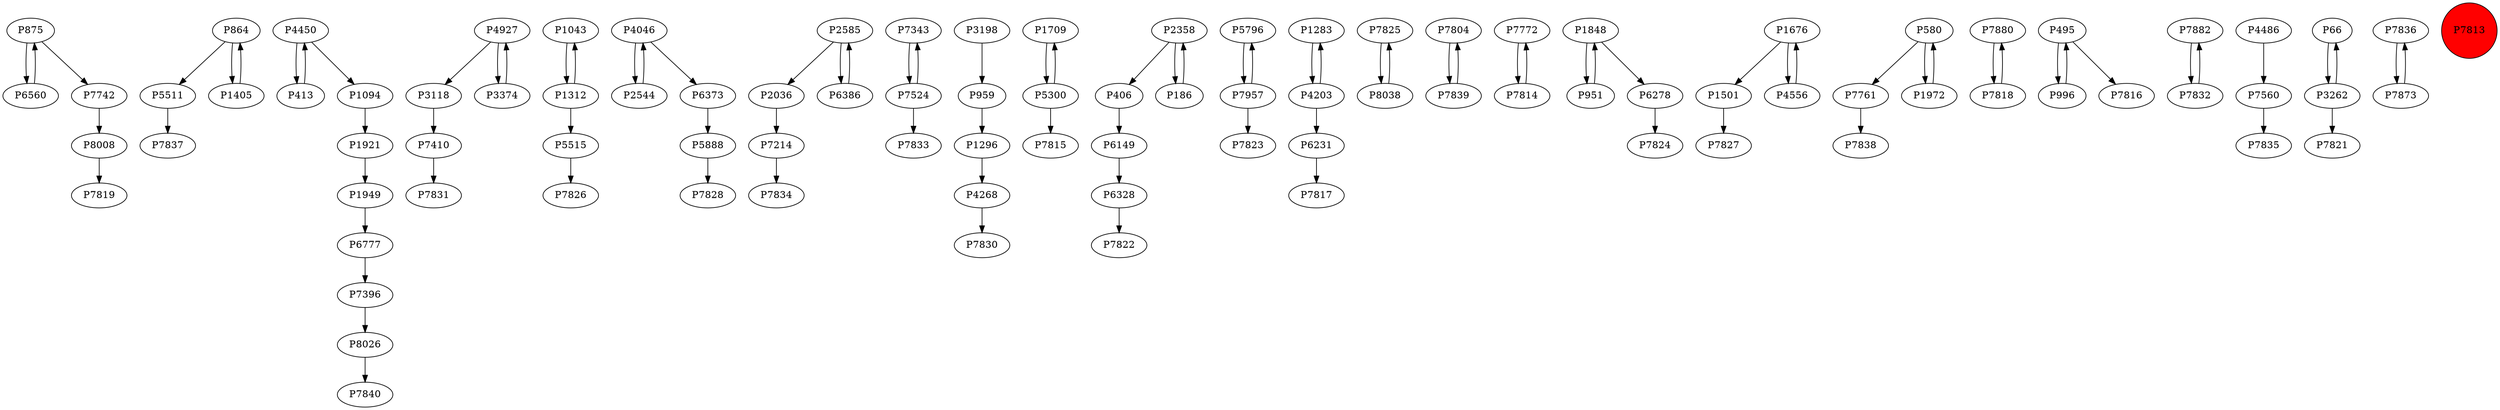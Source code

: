 digraph {
	P875 -> P6560
	P5511 -> P7837
	P1921 -> P1949
	P7410 -> P7831
	P1043 -> P1312
	P4046 -> P2544
	P2036 -> P7214
	P7343 -> P7524
	P4268 -> P7830
	P1709 -> P5300
	P2358 -> P406
	P1312 -> P1043
	P5796 -> P7957
	P3118 -> P7410
	P1283 -> P4203
	P864 -> P5511
	P7825 -> P8038
	P7957 -> P7823
	P4046 -> P6373
	P7804 -> P7839
	P6328 -> P7822
	P1312 -> P5515
	P7772 -> P7814
	P1848 -> P951
	P8008 -> P7819
	P1848 -> P6278
	P1676 -> P1501
	P8038 -> P7825
	P7214 -> P7834
	P7524 -> P7833
	P413 -> P4450
	P8026 -> P7840
	P4927 -> P3118
	P7761 -> P7838
	P1676 -> P4556
	P7880 -> P7818
	P2585 -> P6386
	P495 -> P996
	P996 -> P495
	P3374 -> P4927
	P580 -> P7761
	P7882 -> P7832
	P4450 -> P413
	P1296 -> P4268
	P875 -> P7742
	P6149 -> P6328
	P6777 -> P7396
	P864 -> P1405
	P7832 -> P7882
	P4450 -> P1094
	P1949 -> P6777
	P4927 -> P3374
	P959 -> P1296
	P5515 -> P7826
	P4203 -> P6231
	P1405 -> P864
	P5888 -> P7828
	P580 -> P1972
	P7560 -> P7835
	P7818 -> P7880
	P951 -> P1848
	P7839 -> P7804
	P6278 -> P7824
	P7957 -> P5796
	P6386 -> P2585
	P6373 -> P5888
	P1094 -> P1921
	P2544 -> P4046
	P1501 -> P7827
	P4556 -> P1676
	P2585 -> P2036
	P66 -> P3262
	P186 -> P2358
	P5300 -> P7815
	P5300 -> P1709
	P6560 -> P875
	P3262 -> P7821
	P6231 -> P7817
	P7836 -> P7873
	P1972 -> P580
	P4203 -> P1283
	P7814 -> P7772
	P7396 -> P8026
	P7524 -> P7343
	P7742 -> P8008
	P3198 -> P959
	P2358 -> P186
	P3262 -> P66
	P495 -> P7816
	P4486 -> P7560
	P406 -> P6149
	P7873 -> P7836
	P7813 [shape=circle]
	P7813 [style=filled]
	P7813 [fillcolor=red]
}